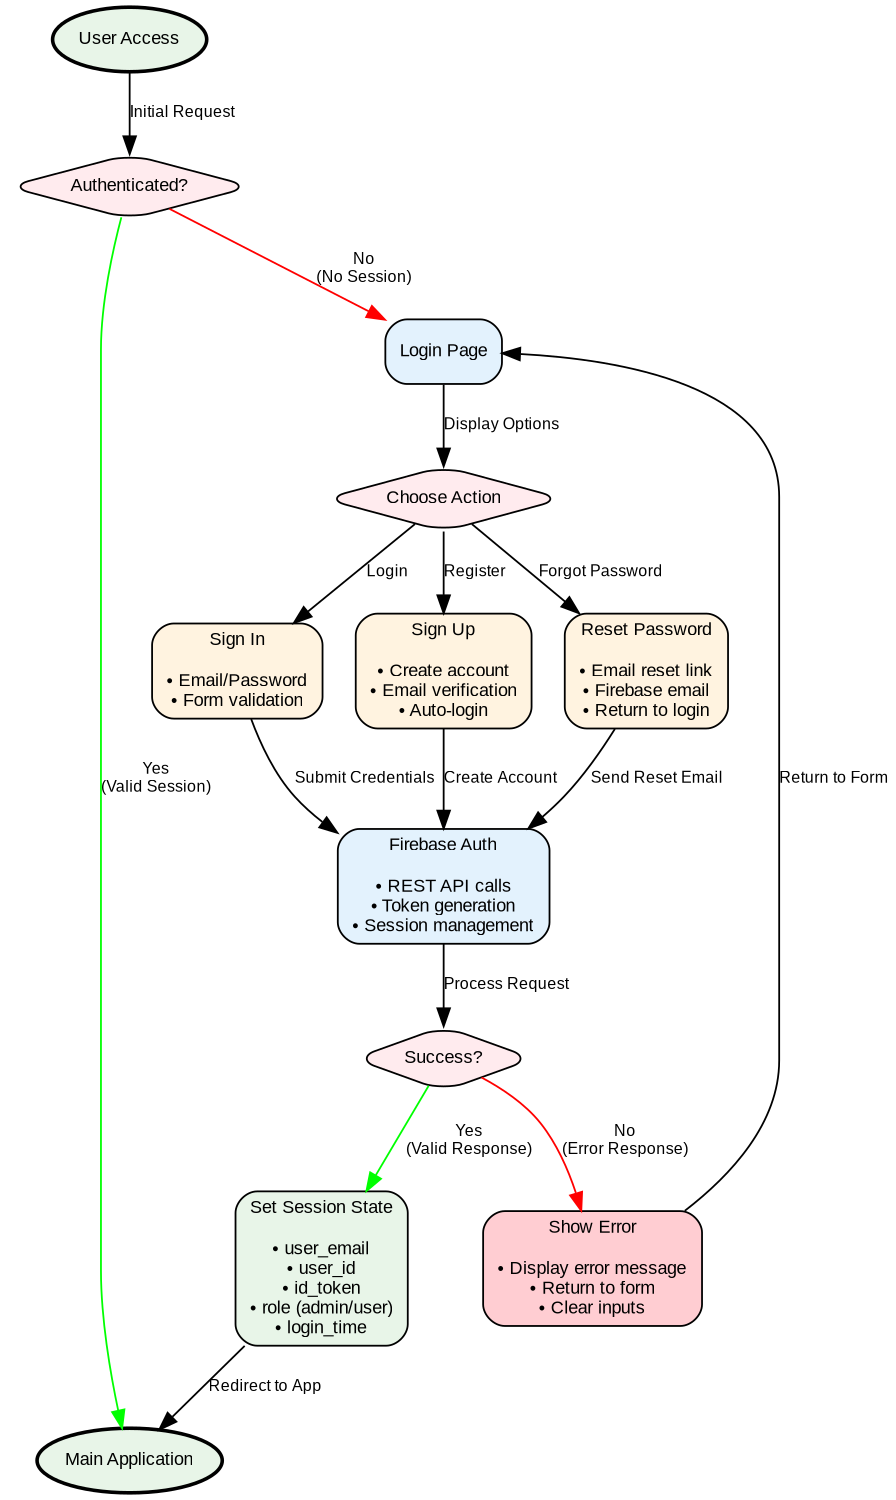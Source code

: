 // Campaign Assistant Authentication Flow
digraph authentication_flow {
	dpi=300 rankdir=TB size="12,10"
	node [fontname=Arial fontsize=10 shape=box style="rounded,filled"]
	edge [fontname=Arial fontsize=9]
	user_access [label="User Access" fillcolor="#E8F5E8" shape=ellipse style="filled,bold"]
	authenticated [label="Authenticated?" fillcolor="#FFEBEE" shape=diamond]
	main_app [label="Main Application" fillcolor="#E8F5E8" shape=ellipse style="filled,bold"]
	login_page [label="Login Page" fillcolor="#E3F2FD"]
	choose_action [label="Choose Action" fillcolor="#FFEBEE" shape=diamond]
	sign_in [label="Sign In

• Email/Password
• Form validation" fillcolor="#FFF3E0"]
	sign_up [label="Sign Up

• Create account
• Email verification
• Auto-login" fillcolor="#FFF3E0"]
	reset_password [label="Reset Password

• Email reset link
• Firebase email
• Return to login" fillcolor="#FFF3E0"]
	firebase_auth [label="Firebase Auth

• REST API calls
• Token generation
• Session management" fillcolor="#E3F2FD"]
	auth_success [label="Success?" fillcolor="#FFEBEE" shape=diamond]
	set_session [label="Set Session State

• user_email
• user_id
• id_token
• role (admin/user)
• login_time" fillcolor="#E8F5E8"]
	show_error [label="Show Error

• Display error message
• Return to form
• Clear inputs" fillcolor="#FFCDD2"]
	user_access -> authenticated [label="Initial Request"]
	authenticated -> main_app [label="Yes
(Valid Session)" color=green]
	authenticated -> login_page [label="No
(No Session)" color=red]
	login_page -> choose_action [label="Display Options"]
	choose_action -> sign_in [label=Login]
	choose_action -> sign_up [label=Register]
	choose_action -> reset_password [label="Forgot Password"]
	sign_in -> firebase_auth [label="Submit Credentials"]
	sign_up -> firebase_auth [label="Create Account"]
	reset_password -> firebase_auth [label="Send Reset Email"]
	firebase_auth -> auth_success [label="Process Request"]
	auth_success -> set_session [label="Yes
(Valid Response)" color=green]
	auth_success -> show_error [label="No
(Error Response)" color=red]
	set_session -> main_app [label="Redirect to App"]
	show_error -> login_page [label="Return to Form"]
}
